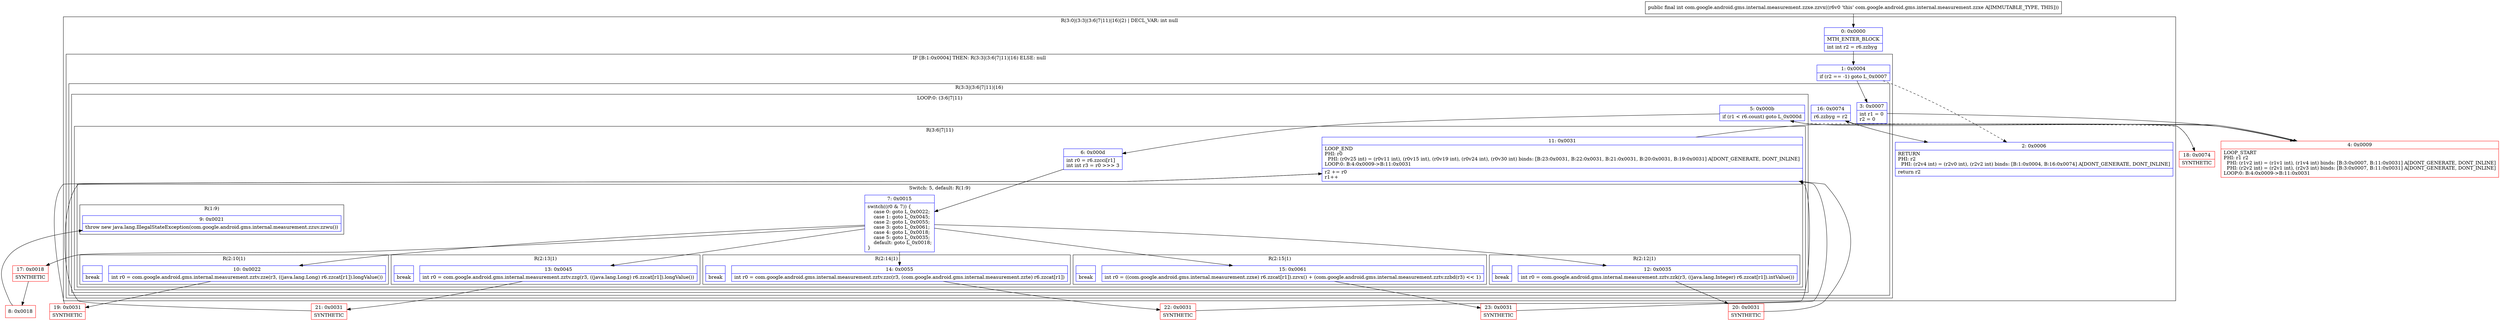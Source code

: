 digraph "CFG forcom.google.android.gms.internal.measurement.zzxe.zzvx()I" {
subgraph cluster_Region_76948963 {
label = "R(3:0|(3:3|(3:6|7|11)|16)|2) | DECL_VAR: int null\l";
node [shape=record,color=blue];
Node_0 [shape=record,label="{0\:\ 0x0000|MTH_ENTER_BLOCK\l|int int r2 = r6.zzbyg\l}"];
subgraph cluster_IfRegion_1805137056 {
label = "IF [B:1:0x0004] THEN: R(3:3|(3:6|7|11)|16) ELSE: null";
node [shape=record,color=blue];
Node_1 [shape=record,label="{1\:\ 0x0004|if (r2 == \-1) goto L_0x0007\l}"];
subgraph cluster_Region_762707165 {
label = "R(3:3|(3:6|7|11)|16)";
node [shape=record,color=blue];
Node_3 [shape=record,label="{3\:\ 0x0007|int r1 = 0\lr2 = 0\l}"];
subgraph cluster_LoopRegion_1578413325 {
label = "LOOP:0: (3:6|7|11)";
node [shape=record,color=blue];
Node_5 [shape=record,label="{5\:\ 0x000b|if (r1 \< r6.count) goto L_0x000d\l}"];
subgraph cluster_Region_2743205 {
label = "R(3:6|7|11)";
node [shape=record,color=blue];
Node_6 [shape=record,label="{6\:\ 0x000d|int r0 = r6.zzcci[r1]\lint int r3 = r0 \>\>\> 3\l}"];
subgraph cluster_SwitchRegion_1575872027 {
label = "Switch: 5, default: R(1:9)";
node [shape=record,color=blue];
Node_7 [shape=record,label="{7\:\ 0x0015|switch((r0 & 7)) \{\l    case 0: goto L_0x0022;\l    case 1: goto L_0x0045;\l    case 2: goto L_0x0055;\l    case 3: goto L_0x0061;\l    case 4: goto L_0x0018;\l    case 5: goto L_0x0035;\l    default: goto L_0x0018;\l\}\l}"];
subgraph cluster_Region_1543844102 {
label = "R(2:10|1)";
node [shape=record,color=blue];
Node_10 [shape=record,label="{10\:\ 0x0022|int r0 = com.google.android.gms.internal.measurement.zztv.zze(r3, ((java.lang.Long) r6.zzcat[r1]).longValue())\l}"];
Node_InsnContainer_590905161 [shape=record,label="{|break\l}"];
}
subgraph cluster_Region_314523088 {
label = "R(2:13|1)";
node [shape=record,color=blue];
Node_13 [shape=record,label="{13\:\ 0x0045|int r0 = com.google.android.gms.internal.measurement.zztv.zzg(r3, ((java.lang.Long) r6.zzcat[r1]).longValue())\l}"];
Node_InsnContainer_1902274730 [shape=record,label="{|break\l}"];
}
subgraph cluster_Region_950547987 {
label = "R(2:14|1)";
node [shape=record,color=blue];
Node_14 [shape=record,label="{14\:\ 0x0055|int r0 = com.google.android.gms.internal.measurement.zztv.zzc(r3, (com.google.android.gms.internal.measurement.zzte) r6.zzcat[r1])\l}"];
Node_InsnContainer_461602933 [shape=record,label="{|break\l}"];
}
subgraph cluster_Region_1135577294 {
label = "R(2:15|1)";
node [shape=record,color=blue];
Node_15 [shape=record,label="{15\:\ 0x0061|int r0 = ((com.google.android.gms.internal.measurement.zzxe) r6.zzcat[r1]).zzvx() + (com.google.android.gms.internal.measurement.zztv.zzbd(r3) \<\< 1)\l}"];
Node_InsnContainer_487053293 [shape=record,label="{|break\l}"];
}
subgraph cluster_Region_911674556 {
label = "R(2:12|1)";
node [shape=record,color=blue];
Node_12 [shape=record,label="{12\:\ 0x0035|int r0 = com.google.android.gms.internal.measurement.zztv.zzk(r3, ((java.lang.Integer) r6.zzcat[r1]).intValue())\l}"];
Node_InsnContainer_2099589427 [shape=record,label="{|break\l}"];
}
subgraph cluster_Region_526393605 {
label = "R(1:9)";
node [shape=record,color=blue];
Node_9 [shape=record,label="{9\:\ 0x0021|throw new java.lang.IllegalStateException(com.google.android.gms.internal.measurement.zzuv.zzwu())\l}"];
}
}
Node_11 [shape=record,label="{11\:\ 0x0031|LOOP_END\lPHI: r0 \l  PHI: (r0v25 int) = (r0v11 int), (r0v15 int), (r0v19 int), (r0v24 int), (r0v30 int) binds: [B:23:0x0031, B:22:0x0031, B:21:0x0031, B:20:0x0031, B:19:0x0031] A[DONT_GENERATE, DONT_INLINE]\lLOOP:0: B:4:0x0009\-\>B:11:0x0031\l|r2 += r0\lr1++\l}"];
}
}
Node_16 [shape=record,label="{16\:\ 0x0074|r6.zzbyg = r2\l}"];
}
}
Node_2 [shape=record,label="{2\:\ 0x0006|RETURN\lPHI: r2 \l  PHI: (r2v4 int) = (r2v0 int), (r2v2 int) binds: [B:1:0x0004, B:16:0x0074] A[DONT_GENERATE, DONT_INLINE]\l|return r2\l}"];
}
Node_4 [shape=record,color=red,label="{4\:\ 0x0009|LOOP_START\lPHI: r1 r2 \l  PHI: (r1v2 int) = (r1v1 int), (r1v4 int) binds: [B:3:0x0007, B:11:0x0031] A[DONT_GENERATE, DONT_INLINE]\l  PHI: (r2v2 int) = (r2v1 int), (r2v3 int) binds: [B:3:0x0007, B:11:0x0031] A[DONT_GENERATE, DONT_INLINE]\lLOOP:0: B:4:0x0009\-\>B:11:0x0031\l}"];
Node_8 [shape=record,color=red,label="{8\:\ 0x0018}"];
Node_17 [shape=record,color=red,label="{17\:\ 0x0018|SYNTHETIC\l}"];
Node_18 [shape=record,color=red,label="{18\:\ 0x0074|SYNTHETIC\l}"];
Node_19 [shape=record,color=red,label="{19\:\ 0x0031|SYNTHETIC\l}"];
Node_20 [shape=record,color=red,label="{20\:\ 0x0031|SYNTHETIC\l}"];
Node_21 [shape=record,color=red,label="{21\:\ 0x0031|SYNTHETIC\l}"];
Node_22 [shape=record,color=red,label="{22\:\ 0x0031|SYNTHETIC\l}"];
Node_23 [shape=record,color=red,label="{23\:\ 0x0031|SYNTHETIC\l}"];
MethodNode[shape=record,label="{public final int com.google.android.gms.internal.measurement.zzxe.zzvx((r6v0 'this' com.google.android.gms.internal.measurement.zzxe A[IMMUTABLE_TYPE, THIS])) }"];
MethodNode -> Node_0;
Node_0 -> Node_1;
Node_1 -> Node_2[style=dashed];
Node_1 -> Node_3;
Node_3 -> Node_4;
Node_5 -> Node_6;
Node_5 -> Node_18[style=dashed];
Node_6 -> Node_7;
Node_7 -> Node_10;
Node_7 -> Node_12;
Node_7 -> Node_13;
Node_7 -> Node_14;
Node_7 -> Node_15;
Node_7 -> Node_17;
Node_10 -> Node_19;
Node_13 -> Node_21;
Node_14 -> Node_22;
Node_15 -> Node_23;
Node_12 -> Node_20;
Node_11 -> Node_4;
Node_16 -> Node_2;
Node_4 -> Node_5;
Node_8 -> Node_9;
Node_17 -> Node_8;
Node_18 -> Node_16;
Node_19 -> Node_11;
Node_20 -> Node_11;
Node_21 -> Node_11;
Node_22 -> Node_11;
Node_23 -> Node_11;
}

